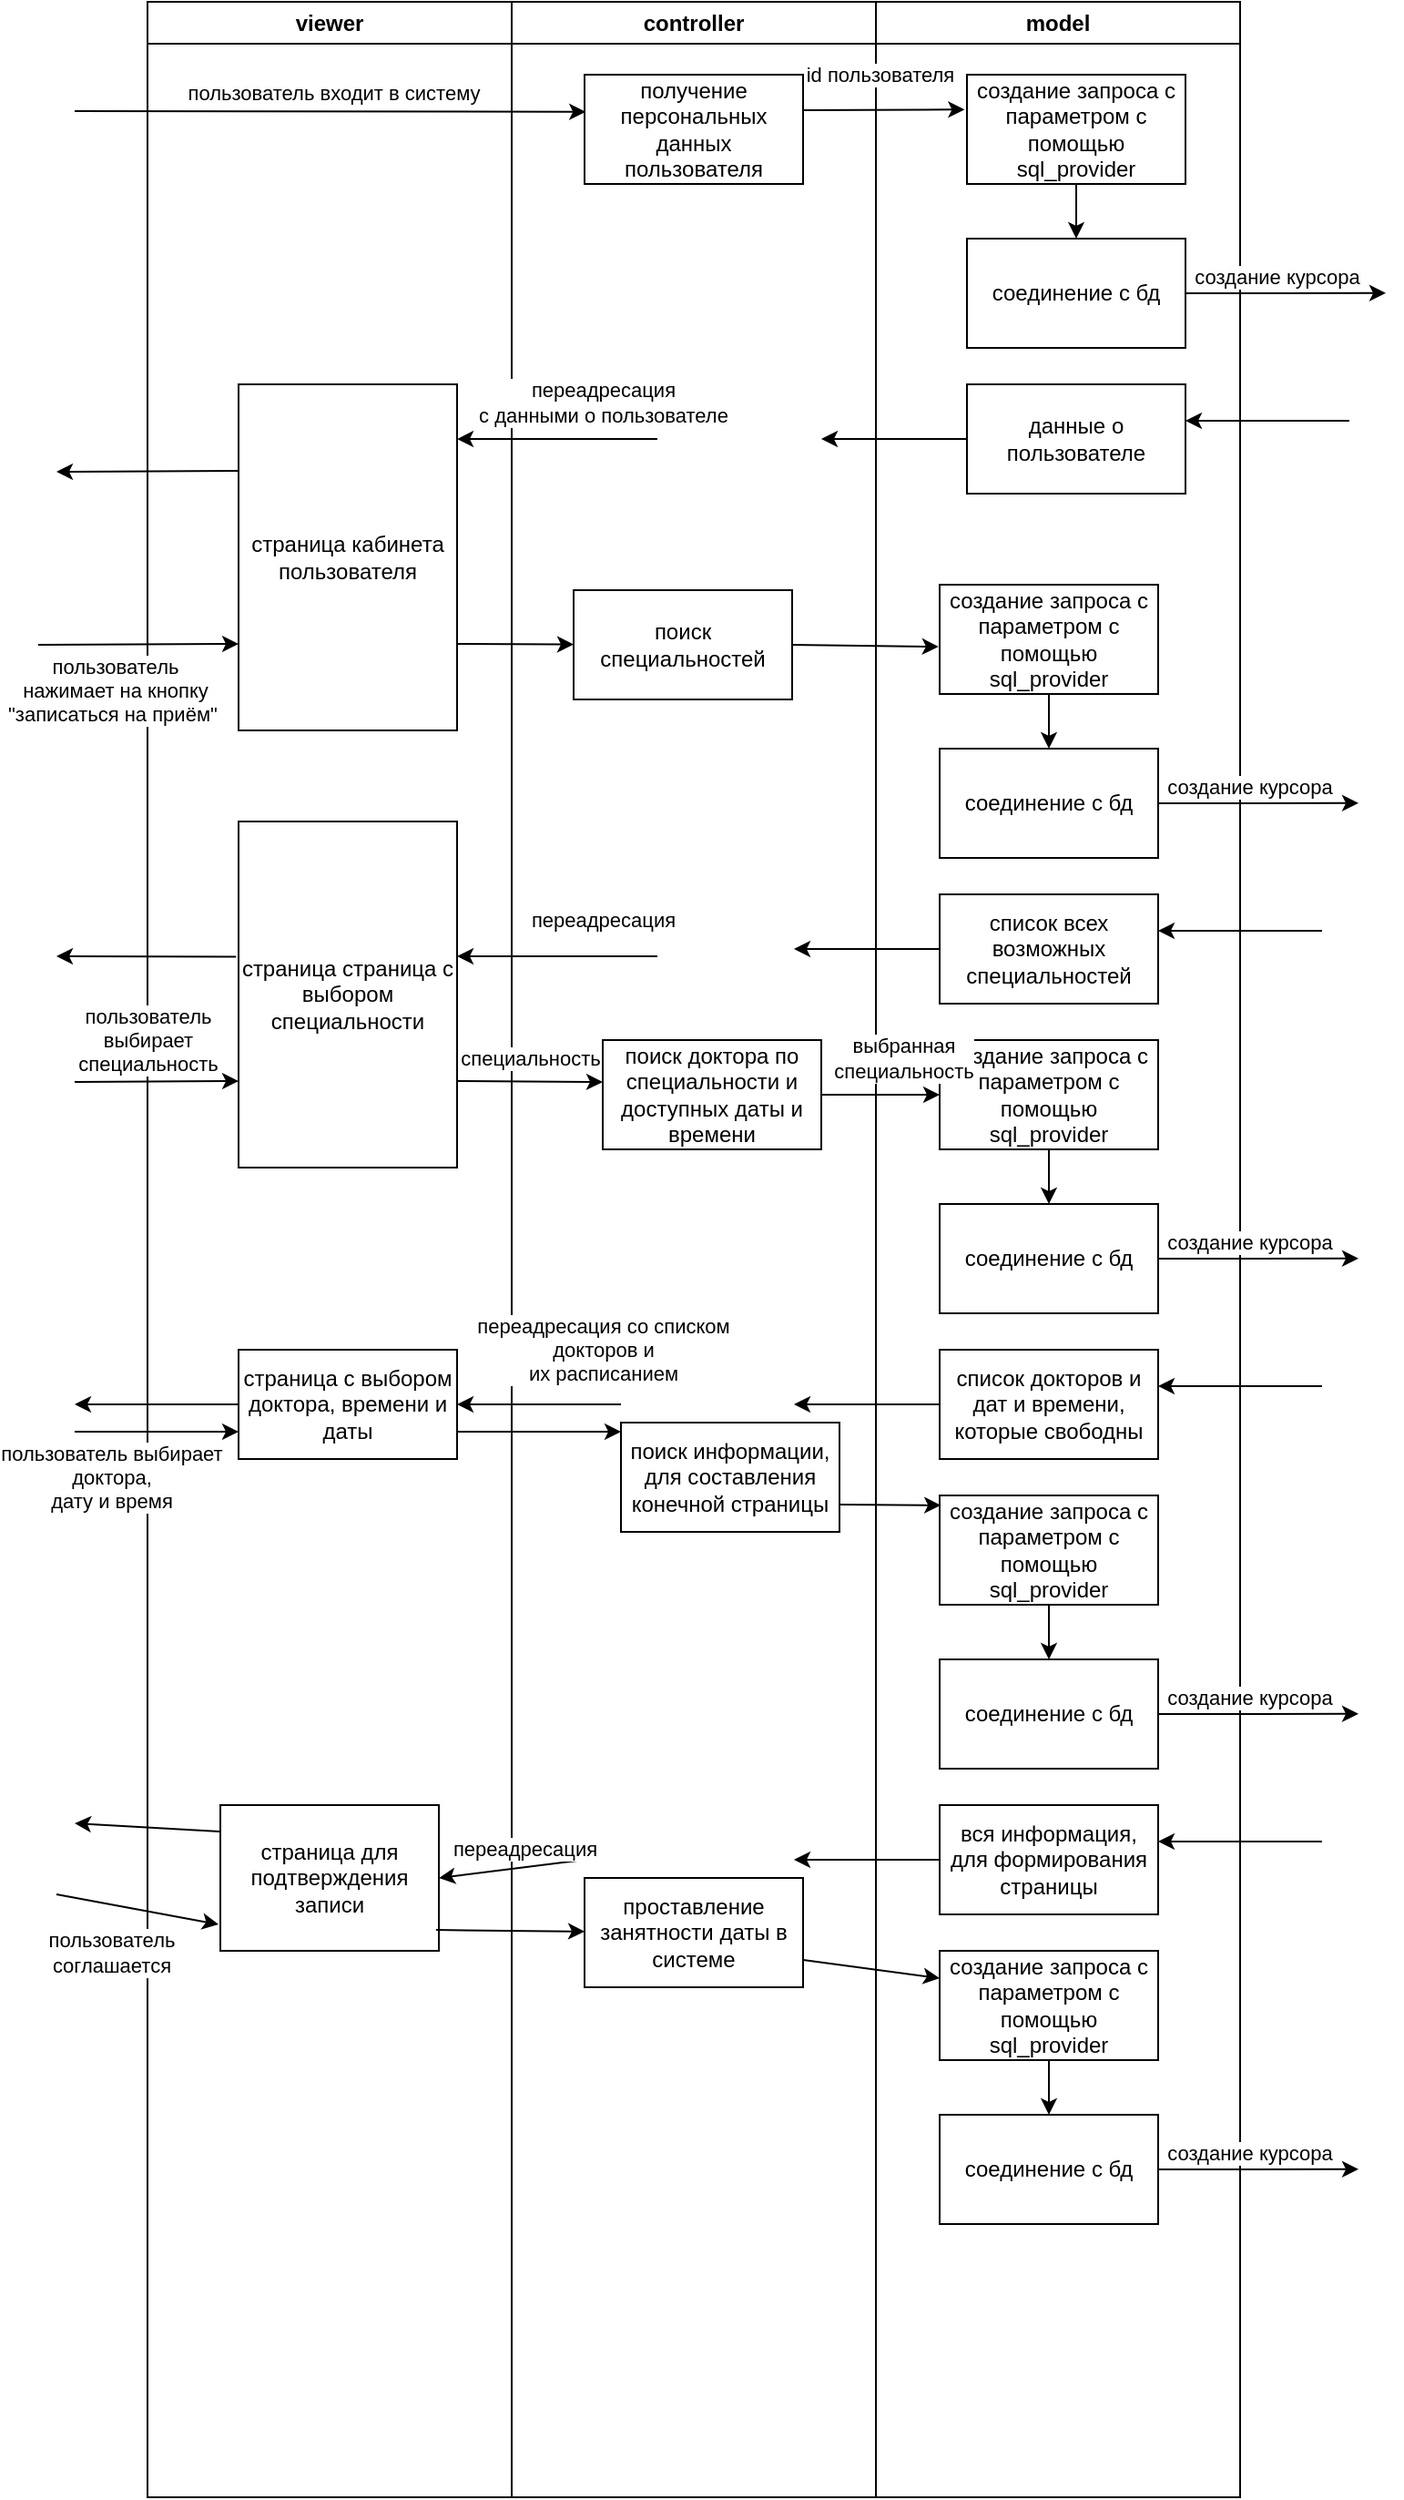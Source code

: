 <mxfile version="24.7.17">
  <diagram name="Страница — 1" id="RO7d_6ZZX7FF17mnKNHR">
    <mxGraphModel dx="957" dy="482" grid="1" gridSize="10" guides="1" tooltips="1" connect="1" arrows="1" fold="1" page="1" pageScale="1" pageWidth="827" pageHeight="1169" math="0" shadow="0">
      <root>
        <mxCell id="0" />
        <mxCell id="1" parent="0" />
        <mxCell id="v4R56gEZ0l0kGXcazd9q-1" value="viewer" style="swimlane;whiteSpace=wrap;html=1;" parent="1" vertex="1">
          <mxGeometry x="120" y="60" width="200" height="1370" as="geometry" />
        </mxCell>
        <mxCell id="AVVicG0hp_9892uMHadr-11" value="страница кабинета пользователя" style="rounded=0;whiteSpace=wrap;html=1;" vertex="1" parent="v4R56gEZ0l0kGXcazd9q-1">
          <mxGeometry x="50" y="210" width="120" height="190" as="geometry" />
        </mxCell>
        <mxCell id="AVVicG0hp_9892uMHadr-28" value="страница страница с выбором специальности" style="rounded=0;whiteSpace=wrap;html=1;" vertex="1" parent="v4R56gEZ0l0kGXcazd9q-1">
          <mxGeometry x="50" y="450" width="120" height="190" as="geometry" />
        </mxCell>
        <mxCell id="AVVicG0hp_9892uMHadr-47" value="страница с выбором доктора, времени и даты" style="rounded=0;whiteSpace=wrap;html=1;" vertex="1" parent="v4R56gEZ0l0kGXcazd9q-1">
          <mxGeometry x="50" y="740" width="120" height="60" as="geometry" />
        </mxCell>
        <mxCell id="AVVicG0hp_9892uMHadr-64" value="страница для подтверждения записи" style="rounded=0;whiteSpace=wrap;html=1;" vertex="1" parent="v4R56gEZ0l0kGXcazd9q-1">
          <mxGeometry x="40" y="990" width="120" height="80" as="geometry" />
        </mxCell>
        <mxCell id="v4R56gEZ0l0kGXcazd9q-2" value="controller" style="swimlane;whiteSpace=wrap;html=1;" parent="1" vertex="1">
          <mxGeometry x="320" y="60" width="200" height="1370" as="geometry" />
        </mxCell>
        <mxCell id="v4R56gEZ0l0kGXcazd9q-6" value="получение персональных данных пользователя" style="rounded=0;whiteSpace=wrap;html=1;" parent="v4R56gEZ0l0kGXcazd9q-2" vertex="1">
          <mxGeometry x="40" y="40" width="120" height="60" as="geometry" />
        </mxCell>
        <mxCell id="AVVicG0hp_9892uMHadr-18" value="поиск специальностей" style="rounded=0;whiteSpace=wrap;html=1;" vertex="1" parent="v4R56gEZ0l0kGXcazd9q-2">
          <mxGeometry x="34" y="323" width="120" height="60" as="geometry" />
        </mxCell>
        <mxCell id="AVVicG0hp_9892uMHadr-29" value="" style="endArrow=classic;html=1;rounded=0;entryX=1;entryY=0.158;entryDx=0;entryDy=0;entryPerimeter=0;" edge="1" parent="v4R56gEZ0l0kGXcazd9q-2">
          <mxGeometry width="50" height="50" relative="1" as="geometry">
            <mxPoint x="80" y="524" as="sourcePoint" />
            <mxPoint x="-30" y="524" as="targetPoint" />
          </mxGeometry>
        </mxCell>
        <mxCell id="AVVicG0hp_9892uMHadr-30" value="переадресация" style="edgeLabel;html=1;align=center;verticalAlign=middle;resizable=0;points=[];" vertex="1" connectable="0" parent="AVVicG0hp_9892uMHadr-29">
          <mxGeometry x="-0.306" y="1" relative="1" as="geometry">
            <mxPoint x="8" y="-21" as="offset" />
          </mxGeometry>
        </mxCell>
        <mxCell id="AVVicG0hp_9892uMHadr-35" value="поиск доктора по специальности и доступных даты и времени" style="rounded=0;whiteSpace=wrap;html=1;" vertex="1" parent="v4R56gEZ0l0kGXcazd9q-2">
          <mxGeometry x="50" y="570" width="120" height="60" as="geometry" />
        </mxCell>
        <mxCell id="AVVicG0hp_9892uMHadr-54" value="поиск информации, для составления конечной страницы" style="rounded=0;whiteSpace=wrap;html=1;" vertex="1" parent="v4R56gEZ0l0kGXcazd9q-2">
          <mxGeometry x="60" y="780" width="120" height="60" as="geometry" />
        </mxCell>
        <mxCell id="AVVicG0hp_9892uMHadr-72" value="проставление занятности даты в системе" style="rounded=0;whiteSpace=wrap;html=1;" vertex="1" parent="v4R56gEZ0l0kGXcazd9q-2">
          <mxGeometry x="40" y="1030" width="120" height="60" as="geometry" />
        </mxCell>
        <mxCell id="v4R56gEZ0l0kGXcazd9q-3" value="model" style="swimlane;whiteSpace=wrap;html=1;" parent="1" vertex="1">
          <mxGeometry x="520" y="60" width="200" height="1370" as="geometry" />
        </mxCell>
        <mxCell id="AVVicG0hp_9892uMHadr-1" style="edgeStyle=orthogonalEdgeStyle;rounded=0;orthogonalLoop=1;jettySize=auto;html=1;exitX=0.5;exitY=1;exitDx=0;exitDy=0;" edge="1" parent="v4R56gEZ0l0kGXcazd9q-3" source="AVVicG0hp_9892uMHadr-2" target="AVVicG0hp_9892uMHadr-5">
          <mxGeometry relative="1" as="geometry" />
        </mxCell>
        <mxCell id="AVVicG0hp_9892uMHadr-2" value="создание запроса с параметром с помощью sql_provider" style="rounded=0;whiteSpace=wrap;html=1;" vertex="1" parent="v4R56gEZ0l0kGXcazd9q-3">
          <mxGeometry x="50" y="40" width="120" height="60" as="geometry" />
        </mxCell>
        <mxCell id="AVVicG0hp_9892uMHadr-3" style="edgeStyle=orthogonalEdgeStyle;rounded=0;orthogonalLoop=1;jettySize=auto;html=1;exitX=1;exitY=0.5;exitDx=0;exitDy=0;" edge="1" parent="v4R56gEZ0l0kGXcazd9q-3" source="AVVicG0hp_9892uMHadr-5">
          <mxGeometry relative="1" as="geometry">
            <mxPoint x="280" y="159.905" as="targetPoint" />
          </mxGeometry>
        </mxCell>
        <mxCell id="AVVicG0hp_9892uMHadr-4" value="создание курсора" style="edgeLabel;html=1;align=center;verticalAlign=middle;resizable=0;points=[];" vertex="1" connectable="0" parent="AVVicG0hp_9892uMHadr-3">
          <mxGeometry x="0.209" relative="1" as="geometry">
            <mxPoint x="-16" y="-10" as="offset" />
          </mxGeometry>
        </mxCell>
        <mxCell id="AVVicG0hp_9892uMHadr-5" value="соединение с бд" style="rounded=0;whiteSpace=wrap;html=1;" vertex="1" parent="v4R56gEZ0l0kGXcazd9q-3">
          <mxGeometry x="50" y="130" width="120" height="60" as="geometry" />
        </mxCell>
        <mxCell id="AVVicG0hp_9892uMHadr-7" value="данные о пользователе" style="rounded=0;whiteSpace=wrap;html=1;" vertex="1" parent="v4R56gEZ0l0kGXcazd9q-3">
          <mxGeometry x="50" y="210" width="120" height="60" as="geometry" />
        </mxCell>
        <mxCell id="AVVicG0hp_9892uMHadr-19" style="edgeStyle=orthogonalEdgeStyle;rounded=0;orthogonalLoop=1;jettySize=auto;html=1;exitX=0.5;exitY=1;exitDx=0;exitDy=0;" edge="1" parent="v4R56gEZ0l0kGXcazd9q-3" source="AVVicG0hp_9892uMHadr-20" target="AVVicG0hp_9892uMHadr-23">
          <mxGeometry relative="1" as="geometry" />
        </mxCell>
        <mxCell id="AVVicG0hp_9892uMHadr-20" value="создание запроса с параметром с помощью sql_provider" style="rounded=0;whiteSpace=wrap;html=1;" vertex="1" parent="v4R56gEZ0l0kGXcazd9q-3">
          <mxGeometry x="35" y="320" width="120" height="60" as="geometry" />
        </mxCell>
        <mxCell id="AVVicG0hp_9892uMHadr-21" style="edgeStyle=orthogonalEdgeStyle;rounded=0;orthogonalLoop=1;jettySize=auto;html=1;exitX=1;exitY=0.5;exitDx=0;exitDy=0;" edge="1" parent="v4R56gEZ0l0kGXcazd9q-3" source="AVVicG0hp_9892uMHadr-23">
          <mxGeometry relative="1" as="geometry">
            <mxPoint x="265" y="439.905" as="targetPoint" />
          </mxGeometry>
        </mxCell>
        <mxCell id="AVVicG0hp_9892uMHadr-22" value="создание курсора" style="edgeLabel;html=1;align=center;verticalAlign=middle;resizable=0;points=[];" vertex="1" connectable="0" parent="AVVicG0hp_9892uMHadr-21">
          <mxGeometry x="0.209" relative="1" as="geometry">
            <mxPoint x="-16" y="-10" as="offset" />
          </mxGeometry>
        </mxCell>
        <mxCell id="AVVicG0hp_9892uMHadr-23" value="соединение с бд" style="rounded=0;whiteSpace=wrap;html=1;" vertex="1" parent="v4R56gEZ0l0kGXcazd9q-3">
          <mxGeometry x="35" y="410" width="120" height="60" as="geometry" />
        </mxCell>
        <mxCell id="AVVicG0hp_9892uMHadr-24" value="список всех возможных специальностей" style="rounded=0;whiteSpace=wrap;html=1;" vertex="1" parent="v4R56gEZ0l0kGXcazd9q-3">
          <mxGeometry x="35" y="490" width="120" height="60" as="geometry" />
        </mxCell>
        <mxCell id="AVVicG0hp_9892uMHadr-25" value="" style="endArrow=classic;html=1;rounded=0;" edge="1" parent="v4R56gEZ0l0kGXcazd9q-3">
          <mxGeometry width="50" height="50" relative="1" as="geometry">
            <mxPoint x="245" y="510" as="sourcePoint" />
            <mxPoint x="155" y="510" as="targetPoint" />
          </mxGeometry>
        </mxCell>
        <mxCell id="AVVicG0hp_9892uMHadr-26" value="" style="endArrow=classic;html=1;rounded=0;exitX=0;exitY=0.5;exitDx=0;exitDy=0;" edge="1" parent="v4R56gEZ0l0kGXcazd9q-3" source="AVVicG0hp_9892uMHadr-24">
          <mxGeometry width="50" height="50" relative="1" as="geometry">
            <mxPoint x="-65" y="590" as="sourcePoint" />
            <mxPoint x="-45" y="520" as="targetPoint" />
          </mxGeometry>
        </mxCell>
        <mxCell id="AVVicG0hp_9892uMHadr-36" style="edgeStyle=orthogonalEdgeStyle;rounded=0;orthogonalLoop=1;jettySize=auto;html=1;exitX=0.5;exitY=1;exitDx=0;exitDy=0;" edge="1" parent="v4R56gEZ0l0kGXcazd9q-3" source="AVVicG0hp_9892uMHadr-37" target="AVVicG0hp_9892uMHadr-40">
          <mxGeometry relative="1" as="geometry" />
        </mxCell>
        <mxCell id="AVVicG0hp_9892uMHadr-37" value="создание запроса с параметром с помощью sql_provider" style="rounded=0;whiteSpace=wrap;html=1;" vertex="1" parent="v4R56gEZ0l0kGXcazd9q-3">
          <mxGeometry x="35" y="570" width="120" height="60" as="geometry" />
        </mxCell>
        <mxCell id="AVVicG0hp_9892uMHadr-38" style="edgeStyle=orthogonalEdgeStyle;rounded=0;orthogonalLoop=1;jettySize=auto;html=1;exitX=1;exitY=0.5;exitDx=0;exitDy=0;" edge="1" parent="v4R56gEZ0l0kGXcazd9q-3" source="AVVicG0hp_9892uMHadr-40">
          <mxGeometry relative="1" as="geometry">
            <mxPoint x="265" y="689.905" as="targetPoint" />
          </mxGeometry>
        </mxCell>
        <mxCell id="AVVicG0hp_9892uMHadr-39" value="создание курсора" style="edgeLabel;html=1;align=center;verticalAlign=middle;resizable=0;points=[];" vertex="1" connectable="0" parent="AVVicG0hp_9892uMHadr-38">
          <mxGeometry x="0.209" relative="1" as="geometry">
            <mxPoint x="-16" y="-10" as="offset" />
          </mxGeometry>
        </mxCell>
        <mxCell id="AVVicG0hp_9892uMHadr-40" value="соединение с бд" style="rounded=0;whiteSpace=wrap;html=1;" vertex="1" parent="v4R56gEZ0l0kGXcazd9q-3">
          <mxGeometry x="35" y="660" width="120" height="60" as="geometry" />
        </mxCell>
        <mxCell id="AVVicG0hp_9892uMHadr-41" value="список докторов и дат и времени, которые свободны" style="rounded=0;whiteSpace=wrap;html=1;" vertex="1" parent="v4R56gEZ0l0kGXcazd9q-3">
          <mxGeometry x="35" y="740" width="120" height="60" as="geometry" />
        </mxCell>
        <mxCell id="AVVicG0hp_9892uMHadr-42" value="" style="endArrow=classic;html=1;rounded=0;" edge="1" parent="v4R56gEZ0l0kGXcazd9q-3">
          <mxGeometry width="50" height="50" relative="1" as="geometry">
            <mxPoint x="245" y="760" as="sourcePoint" />
            <mxPoint x="155" y="760" as="targetPoint" />
          </mxGeometry>
        </mxCell>
        <mxCell id="AVVicG0hp_9892uMHadr-43" value="" style="endArrow=classic;html=1;rounded=0;exitX=0;exitY=0.5;exitDx=0;exitDy=0;" edge="1" parent="v4R56gEZ0l0kGXcazd9q-3" source="AVVicG0hp_9892uMHadr-41">
          <mxGeometry width="50" height="50" relative="1" as="geometry">
            <mxPoint x="-65" y="840" as="sourcePoint" />
            <mxPoint x="-45" y="770" as="targetPoint" />
          </mxGeometry>
        </mxCell>
        <mxCell id="AVVicG0hp_9892uMHadr-55" style="edgeStyle=orthogonalEdgeStyle;rounded=0;orthogonalLoop=1;jettySize=auto;html=1;exitX=0.5;exitY=1;exitDx=0;exitDy=0;" edge="1" parent="v4R56gEZ0l0kGXcazd9q-3" source="AVVicG0hp_9892uMHadr-56" target="AVVicG0hp_9892uMHadr-59">
          <mxGeometry relative="1" as="geometry" />
        </mxCell>
        <mxCell id="AVVicG0hp_9892uMHadr-56" value="создание запроса с параметром с помощью sql_provider" style="rounded=0;whiteSpace=wrap;html=1;" vertex="1" parent="v4R56gEZ0l0kGXcazd9q-3">
          <mxGeometry x="35" y="820" width="120" height="60" as="geometry" />
        </mxCell>
        <mxCell id="AVVicG0hp_9892uMHadr-57" style="edgeStyle=orthogonalEdgeStyle;rounded=0;orthogonalLoop=1;jettySize=auto;html=1;exitX=1;exitY=0.5;exitDx=0;exitDy=0;" edge="1" parent="v4R56gEZ0l0kGXcazd9q-3" source="AVVicG0hp_9892uMHadr-59">
          <mxGeometry relative="1" as="geometry">
            <mxPoint x="265" y="939.905" as="targetPoint" />
          </mxGeometry>
        </mxCell>
        <mxCell id="AVVicG0hp_9892uMHadr-58" value="создание курсора" style="edgeLabel;html=1;align=center;verticalAlign=middle;resizable=0;points=[];" vertex="1" connectable="0" parent="AVVicG0hp_9892uMHadr-57">
          <mxGeometry x="0.209" relative="1" as="geometry">
            <mxPoint x="-16" y="-10" as="offset" />
          </mxGeometry>
        </mxCell>
        <mxCell id="AVVicG0hp_9892uMHadr-59" value="соединение с бд" style="rounded=0;whiteSpace=wrap;html=1;" vertex="1" parent="v4R56gEZ0l0kGXcazd9q-3">
          <mxGeometry x="35" y="910" width="120" height="60" as="geometry" />
        </mxCell>
        <mxCell id="AVVicG0hp_9892uMHadr-60" value="вся информация, для формирования страницы" style="rounded=0;whiteSpace=wrap;html=1;" vertex="1" parent="v4R56gEZ0l0kGXcazd9q-3">
          <mxGeometry x="35" y="990" width="120" height="60" as="geometry" />
        </mxCell>
        <mxCell id="AVVicG0hp_9892uMHadr-61" value="" style="endArrow=classic;html=1;rounded=0;" edge="1" parent="v4R56gEZ0l0kGXcazd9q-3">
          <mxGeometry width="50" height="50" relative="1" as="geometry">
            <mxPoint x="245" y="1010" as="sourcePoint" />
            <mxPoint x="155" y="1010" as="targetPoint" />
          </mxGeometry>
        </mxCell>
        <mxCell id="AVVicG0hp_9892uMHadr-62" value="" style="endArrow=classic;html=1;rounded=0;exitX=0;exitY=0.5;exitDx=0;exitDy=0;" edge="1" parent="v4R56gEZ0l0kGXcazd9q-3" source="AVVicG0hp_9892uMHadr-60">
          <mxGeometry width="50" height="50" relative="1" as="geometry">
            <mxPoint x="-65" y="1090" as="sourcePoint" />
            <mxPoint x="-45" y="1020" as="targetPoint" />
          </mxGeometry>
        </mxCell>
        <mxCell id="AVVicG0hp_9892uMHadr-73" style="edgeStyle=orthogonalEdgeStyle;rounded=0;orthogonalLoop=1;jettySize=auto;html=1;exitX=0.5;exitY=1;exitDx=0;exitDy=0;" edge="1" parent="v4R56gEZ0l0kGXcazd9q-3" source="AVVicG0hp_9892uMHadr-74" target="AVVicG0hp_9892uMHadr-77">
          <mxGeometry relative="1" as="geometry" />
        </mxCell>
        <mxCell id="AVVicG0hp_9892uMHadr-74" value="создание запроса с параметром с помощью sql_provider" style="rounded=0;whiteSpace=wrap;html=1;" vertex="1" parent="v4R56gEZ0l0kGXcazd9q-3">
          <mxGeometry x="35" y="1070" width="120" height="60" as="geometry" />
        </mxCell>
        <mxCell id="AVVicG0hp_9892uMHadr-75" style="edgeStyle=orthogonalEdgeStyle;rounded=0;orthogonalLoop=1;jettySize=auto;html=1;exitX=1;exitY=0.5;exitDx=0;exitDy=0;" edge="1" parent="v4R56gEZ0l0kGXcazd9q-3" source="AVVicG0hp_9892uMHadr-77">
          <mxGeometry relative="1" as="geometry">
            <mxPoint x="265" y="1189.905" as="targetPoint" />
          </mxGeometry>
        </mxCell>
        <mxCell id="AVVicG0hp_9892uMHadr-76" value="создание курсора" style="edgeLabel;html=1;align=center;verticalAlign=middle;resizable=0;points=[];" vertex="1" connectable="0" parent="AVVicG0hp_9892uMHadr-75">
          <mxGeometry x="0.209" relative="1" as="geometry">
            <mxPoint x="-16" y="-10" as="offset" />
          </mxGeometry>
        </mxCell>
        <mxCell id="AVVicG0hp_9892uMHadr-77" value="соединение с бд" style="rounded=0;whiteSpace=wrap;html=1;" vertex="1" parent="v4R56gEZ0l0kGXcazd9q-3">
          <mxGeometry x="35" y="1160" width="120" height="60" as="geometry" />
        </mxCell>
        <mxCell id="v4R56gEZ0l0kGXcazd9q-4" value="" style="endArrow=classic;html=1;rounded=0;entryX=0.005;entryY=0.34;entryDx=0;entryDy=0;entryPerimeter=0;" parent="1" target="v4R56gEZ0l0kGXcazd9q-6" edge="1">
          <mxGeometry width="50" height="50" relative="1" as="geometry">
            <mxPoint x="80" y="120" as="sourcePoint" />
            <mxPoint x="340" y="120" as="targetPoint" />
          </mxGeometry>
        </mxCell>
        <mxCell id="v4R56gEZ0l0kGXcazd9q-5" value="пользователь входит в систему" style="edgeLabel;html=1;align=center;verticalAlign=middle;resizable=0;points=[];" parent="v4R56gEZ0l0kGXcazd9q-4" vertex="1" connectable="0">
          <mxGeometry x="0.129" y="2" relative="1" as="geometry">
            <mxPoint x="-17" y="-8" as="offset" />
          </mxGeometry>
        </mxCell>
        <mxCell id="v4R56gEZ0l0kGXcazd9q-7" value="" style="endArrow=classic;html=1;rounded=0;exitX=1.001;exitY=0.324;exitDx=0;exitDy=0;exitPerimeter=0;entryX=-0.011;entryY=0.319;entryDx=0;entryDy=0;entryPerimeter=0;" parent="1" source="v4R56gEZ0l0kGXcazd9q-6" edge="1" target="AVVicG0hp_9892uMHadr-2">
          <mxGeometry width="50" height="50" relative="1" as="geometry">
            <mxPoint x="510" y="240" as="sourcePoint" />
            <mxPoint x="560" y="120" as="targetPoint" />
          </mxGeometry>
        </mxCell>
        <mxCell id="v4R56gEZ0l0kGXcazd9q-8" value="id пользователя" style="edgeLabel;html=1;align=center;verticalAlign=middle;resizable=0;points=[];" parent="v4R56gEZ0l0kGXcazd9q-7" vertex="1" connectable="0">
          <mxGeometry x="-0.481" y="-1" relative="1" as="geometry">
            <mxPoint x="19" y="-21" as="offset" />
          </mxGeometry>
        </mxCell>
        <mxCell id="AVVicG0hp_9892uMHadr-6" value="" style="endArrow=classic;html=1;rounded=0;" edge="1" parent="1">
          <mxGeometry width="50" height="50" relative="1" as="geometry">
            <mxPoint x="780" y="290" as="sourcePoint" />
            <mxPoint x="690" y="290" as="targetPoint" />
          </mxGeometry>
        </mxCell>
        <mxCell id="AVVicG0hp_9892uMHadr-10" value="" style="endArrow=classic;html=1;rounded=0;exitX=0;exitY=0.5;exitDx=0;exitDy=0;" edge="1" parent="1" source="AVVicG0hp_9892uMHadr-7">
          <mxGeometry width="50" height="50" relative="1" as="geometry">
            <mxPoint x="470" y="370" as="sourcePoint" />
            <mxPoint x="490" y="300" as="targetPoint" />
          </mxGeometry>
        </mxCell>
        <mxCell id="AVVicG0hp_9892uMHadr-12" value="" style="endArrow=classic;html=1;rounded=0;entryX=1;entryY=0.158;entryDx=0;entryDy=0;entryPerimeter=0;" edge="1" parent="1" target="AVVicG0hp_9892uMHadr-11">
          <mxGeometry width="50" height="50" relative="1" as="geometry">
            <mxPoint x="400" y="300" as="sourcePoint" />
            <mxPoint x="520" y="320" as="targetPoint" />
          </mxGeometry>
        </mxCell>
        <mxCell id="AVVicG0hp_9892uMHadr-13" value="переадресация&lt;br&gt;с данными о пользователе" style="edgeLabel;html=1;align=center;verticalAlign=middle;resizable=0;points=[];" vertex="1" connectable="0" parent="AVVicG0hp_9892uMHadr-12">
          <mxGeometry x="-0.306" y="1" relative="1" as="geometry">
            <mxPoint x="8" y="-21" as="offset" />
          </mxGeometry>
        </mxCell>
        <mxCell id="AVVicG0hp_9892uMHadr-14" value="" style="endArrow=classic;html=1;rounded=0;exitX=0;exitY=0.25;exitDx=0;exitDy=0;" edge="1" parent="1" source="AVVicG0hp_9892uMHadr-11">
          <mxGeometry width="50" height="50" relative="1" as="geometry">
            <mxPoint x="470" y="370" as="sourcePoint" />
            <mxPoint x="70" y="318" as="targetPoint" />
          </mxGeometry>
        </mxCell>
        <mxCell id="AVVicG0hp_9892uMHadr-15" value="" style="endArrow=classic;html=1;rounded=0;entryX=0;entryY=0.75;entryDx=0;entryDy=0;" edge="1" parent="1" target="AVVicG0hp_9892uMHadr-11">
          <mxGeometry width="50" height="50" relative="1" as="geometry">
            <mxPoint x="60" y="413" as="sourcePoint" />
            <mxPoint x="470" y="320" as="targetPoint" />
          </mxGeometry>
        </mxCell>
        <mxCell id="AVVicG0hp_9892uMHadr-16" value="пользователь &lt;br&gt;нажимает на кнопку &lt;br&gt;&quot;записаться на приём&quot;&amp;nbsp;" style="edgeLabel;html=1;align=center;verticalAlign=middle;resizable=0;points=[];" vertex="1" connectable="0" parent="AVVicG0hp_9892uMHadr-15">
          <mxGeometry x="0.222" y="-2" relative="1" as="geometry">
            <mxPoint x="-25" y="23" as="offset" />
          </mxGeometry>
        </mxCell>
        <mxCell id="AVVicG0hp_9892uMHadr-17" value="" style="endArrow=classic;html=1;rounded=0;exitX=1;exitY=0.75;exitDx=0;exitDy=0;" edge="1" parent="1" source="AVVicG0hp_9892uMHadr-11" target="AVVicG0hp_9892uMHadr-18">
          <mxGeometry width="50" height="50" relative="1" as="geometry">
            <mxPoint x="440" y="350" as="sourcePoint" />
            <mxPoint x="360" y="413" as="targetPoint" />
          </mxGeometry>
        </mxCell>
        <mxCell id="AVVicG0hp_9892uMHadr-27" value="" style="endArrow=classic;html=1;rounded=0;exitX=1;exitY=0.5;exitDx=0;exitDy=0;entryX=-0.005;entryY=0.567;entryDx=0;entryDy=0;entryPerimeter=0;" edge="1" parent="1" source="AVVicG0hp_9892uMHadr-18" target="AVVicG0hp_9892uMHadr-20">
          <mxGeometry width="50" height="50" relative="1" as="geometry">
            <mxPoint x="420" y="480" as="sourcePoint" />
            <mxPoint x="470" y="430" as="targetPoint" />
          </mxGeometry>
        </mxCell>
        <mxCell id="AVVicG0hp_9892uMHadr-31" value="" style="endArrow=classic;html=1;rounded=0;exitX=-0.011;exitY=0.391;exitDx=0;exitDy=0;exitPerimeter=0;" edge="1" parent="1" source="AVVicG0hp_9892uMHadr-28">
          <mxGeometry width="50" height="50" relative="1" as="geometry">
            <mxPoint x="420" y="670" as="sourcePoint" />
            <mxPoint x="70" y="584" as="targetPoint" />
          </mxGeometry>
        </mxCell>
        <mxCell id="AVVicG0hp_9892uMHadr-32" value="" style="endArrow=classic;html=1;rounded=0;entryX=0;entryY=0.75;entryDx=0;entryDy=0;" edge="1" parent="1" target="AVVicG0hp_9892uMHadr-28">
          <mxGeometry width="50" height="50" relative="1" as="geometry">
            <mxPoint x="80" y="653" as="sourcePoint" />
            <mxPoint x="470" y="620" as="targetPoint" />
          </mxGeometry>
        </mxCell>
        <mxCell id="AVVicG0hp_9892uMHadr-33" value="пользователь &lt;br&gt;выбирает &lt;br&gt;специальность" style="edgeLabel;html=1;align=center;verticalAlign=middle;resizable=0;points=[];" vertex="1" connectable="0" parent="AVVicG0hp_9892uMHadr-32">
          <mxGeometry x="0.108" relative="1" as="geometry">
            <mxPoint x="-10" y="-23" as="offset" />
          </mxGeometry>
        </mxCell>
        <mxCell id="AVVicG0hp_9892uMHadr-34" value="" style="endArrow=classic;html=1;rounded=0;exitX=1;exitY=0.75;exitDx=0;exitDy=0;" edge="1" parent="1" source="AVVicG0hp_9892uMHadr-28">
          <mxGeometry width="50" height="50" relative="1" as="geometry">
            <mxPoint x="420" y="720" as="sourcePoint" />
            <mxPoint x="370" y="653" as="targetPoint" />
          </mxGeometry>
        </mxCell>
        <mxCell id="AVVicG0hp_9892uMHadr-46" value="специальность" style="edgeLabel;html=1;align=center;verticalAlign=middle;resizable=0;points=[];" vertex="1" connectable="0" parent="AVVicG0hp_9892uMHadr-34">
          <mxGeometry x="-0.304" y="1" relative="1" as="geometry">
            <mxPoint x="12" y="-12" as="offset" />
          </mxGeometry>
        </mxCell>
        <mxCell id="AVVicG0hp_9892uMHadr-44" value="" style="endArrow=classic;html=1;rounded=0;entryX=0;entryY=0.5;entryDx=0;entryDy=0;exitX=1;exitY=0.5;exitDx=0;exitDy=0;" edge="1" parent="1" source="AVVicG0hp_9892uMHadr-35" target="AVVicG0hp_9892uMHadr-37">
          <mxGeometry width="50" height="50" relative="1" as="geometry">
            <mxPoint x="420" y="720" as="sourcePoint" />
            <mxPoint x="470" y="670" as="targetPoint" />
          </mxGeometry>
        </mxCell>
        <mxCell id="AVVicG0hp_9892uMHadr-45" value="выбранная &lt;br&gt;специальность" style="edgeLabel;html=1;align=center;verticalAlign=middle;resizable=0;points=[];" vertex="1" connectable="0" parent="AVVicG0hp_9892uMHadr-44">
          <mxGeometry x="0.385" relative="1" as="geometry">
            <mxPoint y="-20" as="offset" />
          </mxGeometry>
        </mxCell>
        <mxCell id="AVVicG0hp_9892uMHadr-48" value="" style="endArrow=classic;html=1;rounded=0;entryX=1;entryY=0.5;entryDx=0;entryDy=0;" edge="1" parent="1" target="AVVicG0hp_9892uMHadr-47">
          <mxGeometry width="50" height="50" relative="1" as="geometry">
            <mxPoint x="380" y="830" as="sourcePoint" />
            <mxPoint x="470" y="790" as="targetPoint" />
          </mxGeometry>
        </mxCell>
        <mxCell id="AVVicG0hp_9892uMHadr-50" value="переадресация со списком &lt;br&gt;докторов и &lt;br&gt;их расписанием" style="edgeLabel;html=1;align=center;verticalAlign=middle;resizable=0;points=[];" vertex="1" connectable="0" parent="AVVicG0hp_9892uMHadr-48">
          <mxGeometry x="-0.419" y="2" relative="1" as="geometry">
            <mxPoint x="16" y="-32" as="offset" />
          </mxGeometry>
        </mxCell>
        <mxCell id="AVVicG0hp_9892uMHadr-49" value="" style="endArrow=classic;html=1;rounded=0;exitX=0;exitY=0.5;exitDx=0;exitDy=0;" edge="1" parent="1" source="AVVicG0hp_9892uMHadr-47">
          <mxGeometry width="50" height="50" relative="1" as="geometry">
            <mxPoint x="420" y="840" as="sourcePoint" />
            <mxPoint x="80" y="830" as="targetPoint" />
          </mxGeometry>
        </mxCell>
        <mxCell id="AVVicG0hp_9892uMHadr-51" value="" style="endArrow=classic;html=1;rounded=0;entryX=0;entryY=0.75;entryDx=0;entryDy=0;" edge="1" parent="1" target="AVVicG0hp_9892uMHadr-47">
          <mxGeometry width="50" height="50" relative="1" as="geometry">
            <mxPoint x="80" y="845" as="sourcePoint" />
            <mxPoint x="470" y="790" as="targetPoint" />
          </mxGeometry>
        </mxCell>
        <mxCell id="AVVicG0hp_9892uMHadr-52" value="пользователь выбирает &lt;br&gt;доктора, &lt;br&gt;дату и время" style="edgeLabel;html=1;align=center;verticalAlign=middle;resizable=0;points=[];" vertex="1" connectable="0" parent="AVVicG0hp_9892uMHadr-51">
          <mxGeometry x="0.337" y="-2" relative="1" as="geometry">
            <mxPoint x="-40" y="23" as="offset" />
          </mxGeometry>
        </mxCell>
        <mxCell id="AVVicG0hp_9892uMHadr-53" value="" style="endArrow=classic;html=1;rounded=0;exitX=1;exitY=0.75;exitDx=0;exitDy=0;" edge="1" parent="1" source="AVVicG0hp_9892uMHadr-47">
          <mxGeometry width="50" height="50" relative="1" as="geometry">
            <mxPoint x="420" y="840" as="sourcePoint" />
            <mxPoint x="380" y="845" as="targetPoint" />
          </mxGeometry>
        </mxCell>
        <mxCell id="AVVicG0hp_9892uMHadr-63" value="" style="endArrow=classic;html=1;rounded=0;exitX=1;exitY=0.75;exitDx=0;exitDy=0;entryX=0.005;entryY=0.09;entryDx=0;entryDy=0;entryPerimeter=0;" edge="1" parent="1" source="AVVicG0hp_9892uMHadr-54" target="AVVicG0hp_9892uMHadr-56">
          <mxGeometry width="50" height="50" relative="1" as="geometry">
            <mxPoint x="420" y="1020" as="sourcePoint" />
            <mxPoint x="470" y="970" as="targetPoint" />
          </mxGeometry>
        </mxCell>
        <mxCell id="AVVicG0hp_9892uMHadr-65" value="" style="endArrow=classic;html=1;rounded=0;entryX=1;entryY=0.5;entryDx=0;entryDy=0;" edge="1" parent="1" target="AVVicG0hp_9892uMHadr-64">
          <mxGeometry width="50" height="50" relative="1" as="geometry">
            <mxPoint x="360" y="1080" as="sourcePoint" />
            <mxPoint x="470" y="910" as="targetPoint" />
          </mxGeometry>
        </mxCell>
        <mxCell id="AVVicG0hp_9892uMHadr-67" value="переадресация" style="edgeLabel;html=1;align=center;verticalAlign=middle;resizable=0;points=[];" vertex="1" connectable="0" parent="AVVicG0hp_9892uMHadr-65">
          <mxGeometry x="-0.175" y="1" relative="1" as="geometry">
            <mxPoint y="-11" as="offset" />
          </mxGeometry>
        </mxCell>
        <mxCell id="AVVicG0hp_9892uMHadr-66" value="" style="endArrow=classic;html=1;rounded=0;exitX=-0.004;exitY=0.181;exitDx=0;exitDy=0;exitPerimeter=0;" edge="1" parent="1" source="AVVicG0hp_9892uMHadr-64">
          <mxGeometry width="50" height="50" relative="1" as="geometry">
            <mxPoint x="420" y="1070" as="sourcePoint" />
            <mxPoint x="80" y="1060" as="targetPoint" />
          </mxGeometry>
        </mxCell>
        <mxCell id="AVVicG0hp_9892uMHadr-68" value="" style="endArrow=classic;html=1;rounded=0;entryX=-0.008;entryY=0.819;entryDx=0;entryDy=0;entryPerimeter=0;" edge="1" parent="1" target="AVVicG0hp_9892uMHadr-64">
          <mxGeometry width="50" height="50" relative="1" as="geometry">
            <mxPoint x="70" y="1099" as="sourcePoint" />
            <mxPoint x="470" y="1140" as="targetPoint" />
          </mxGeometry>
        </mxCell>
        <mxCell id="AVVicG0hp_9892uMHadr-69" value="пользователь &lt;br&gt;соглашается" style="edgeLabel;html=1;align=center;verticalAlign=middle;resizable=0;points=[];" vertex="1" connectable="0" parent="AVVicG0hp_9892uMHadr-68">
          <mxGeometry x="0.306" y="-1" relative="1" as="geometry">
            <mxPoint x="-28" y="20" as="offset" />
          </mxGeometry>
        </mxCell>
        <mxCell id="AVVicG0hp_9892uMHadr-70" value="" style="endArrow=classic;html=1;rounded=0;exitX=0.987;exitY=0.857;exitDx=0;exitDy=0;exitPerimeter=0;" edge="1" parent="1" source="AVVicG0hp_9892uMHadr-64" target="AVVicG0hp_9892uMHadr-72">
          <mxGeometry width="50" height="50" relative="1" as="geometry">
            <mxPoint x="420" y="1190" as="sourcePoint" />
            <mxPoint x="360" y="1095" as="targetPoint" />
          </mxGeometry>
        </mxCell>
        <mxCell id="AVVicG0hp_9892uMHadr-78" value="" style="endArrow=classic;html=1;rounded=0;entryX=0;entryY=0.25;entryDx=0;entryDy=0;exitX=1;exitY=0.75;exitDx=0;exitDy=0;" edge="1" parent="1" source="AVVicG0hp_9892uMHadr-72" target="AVVicG0hp_9892uMHadr-74">
          <mxGeometry width="50" height="50" relative="1" as="geometry">
            <mxPoint x="420" y="1190" as="sourcePoint" />
            <mxPoint x="470" y="1140" as="targetPoint" />
          </mxGeometry>
        </mxCell>
      </root>
    </mxGraphModel>
  </diagram>
</mxfile>
